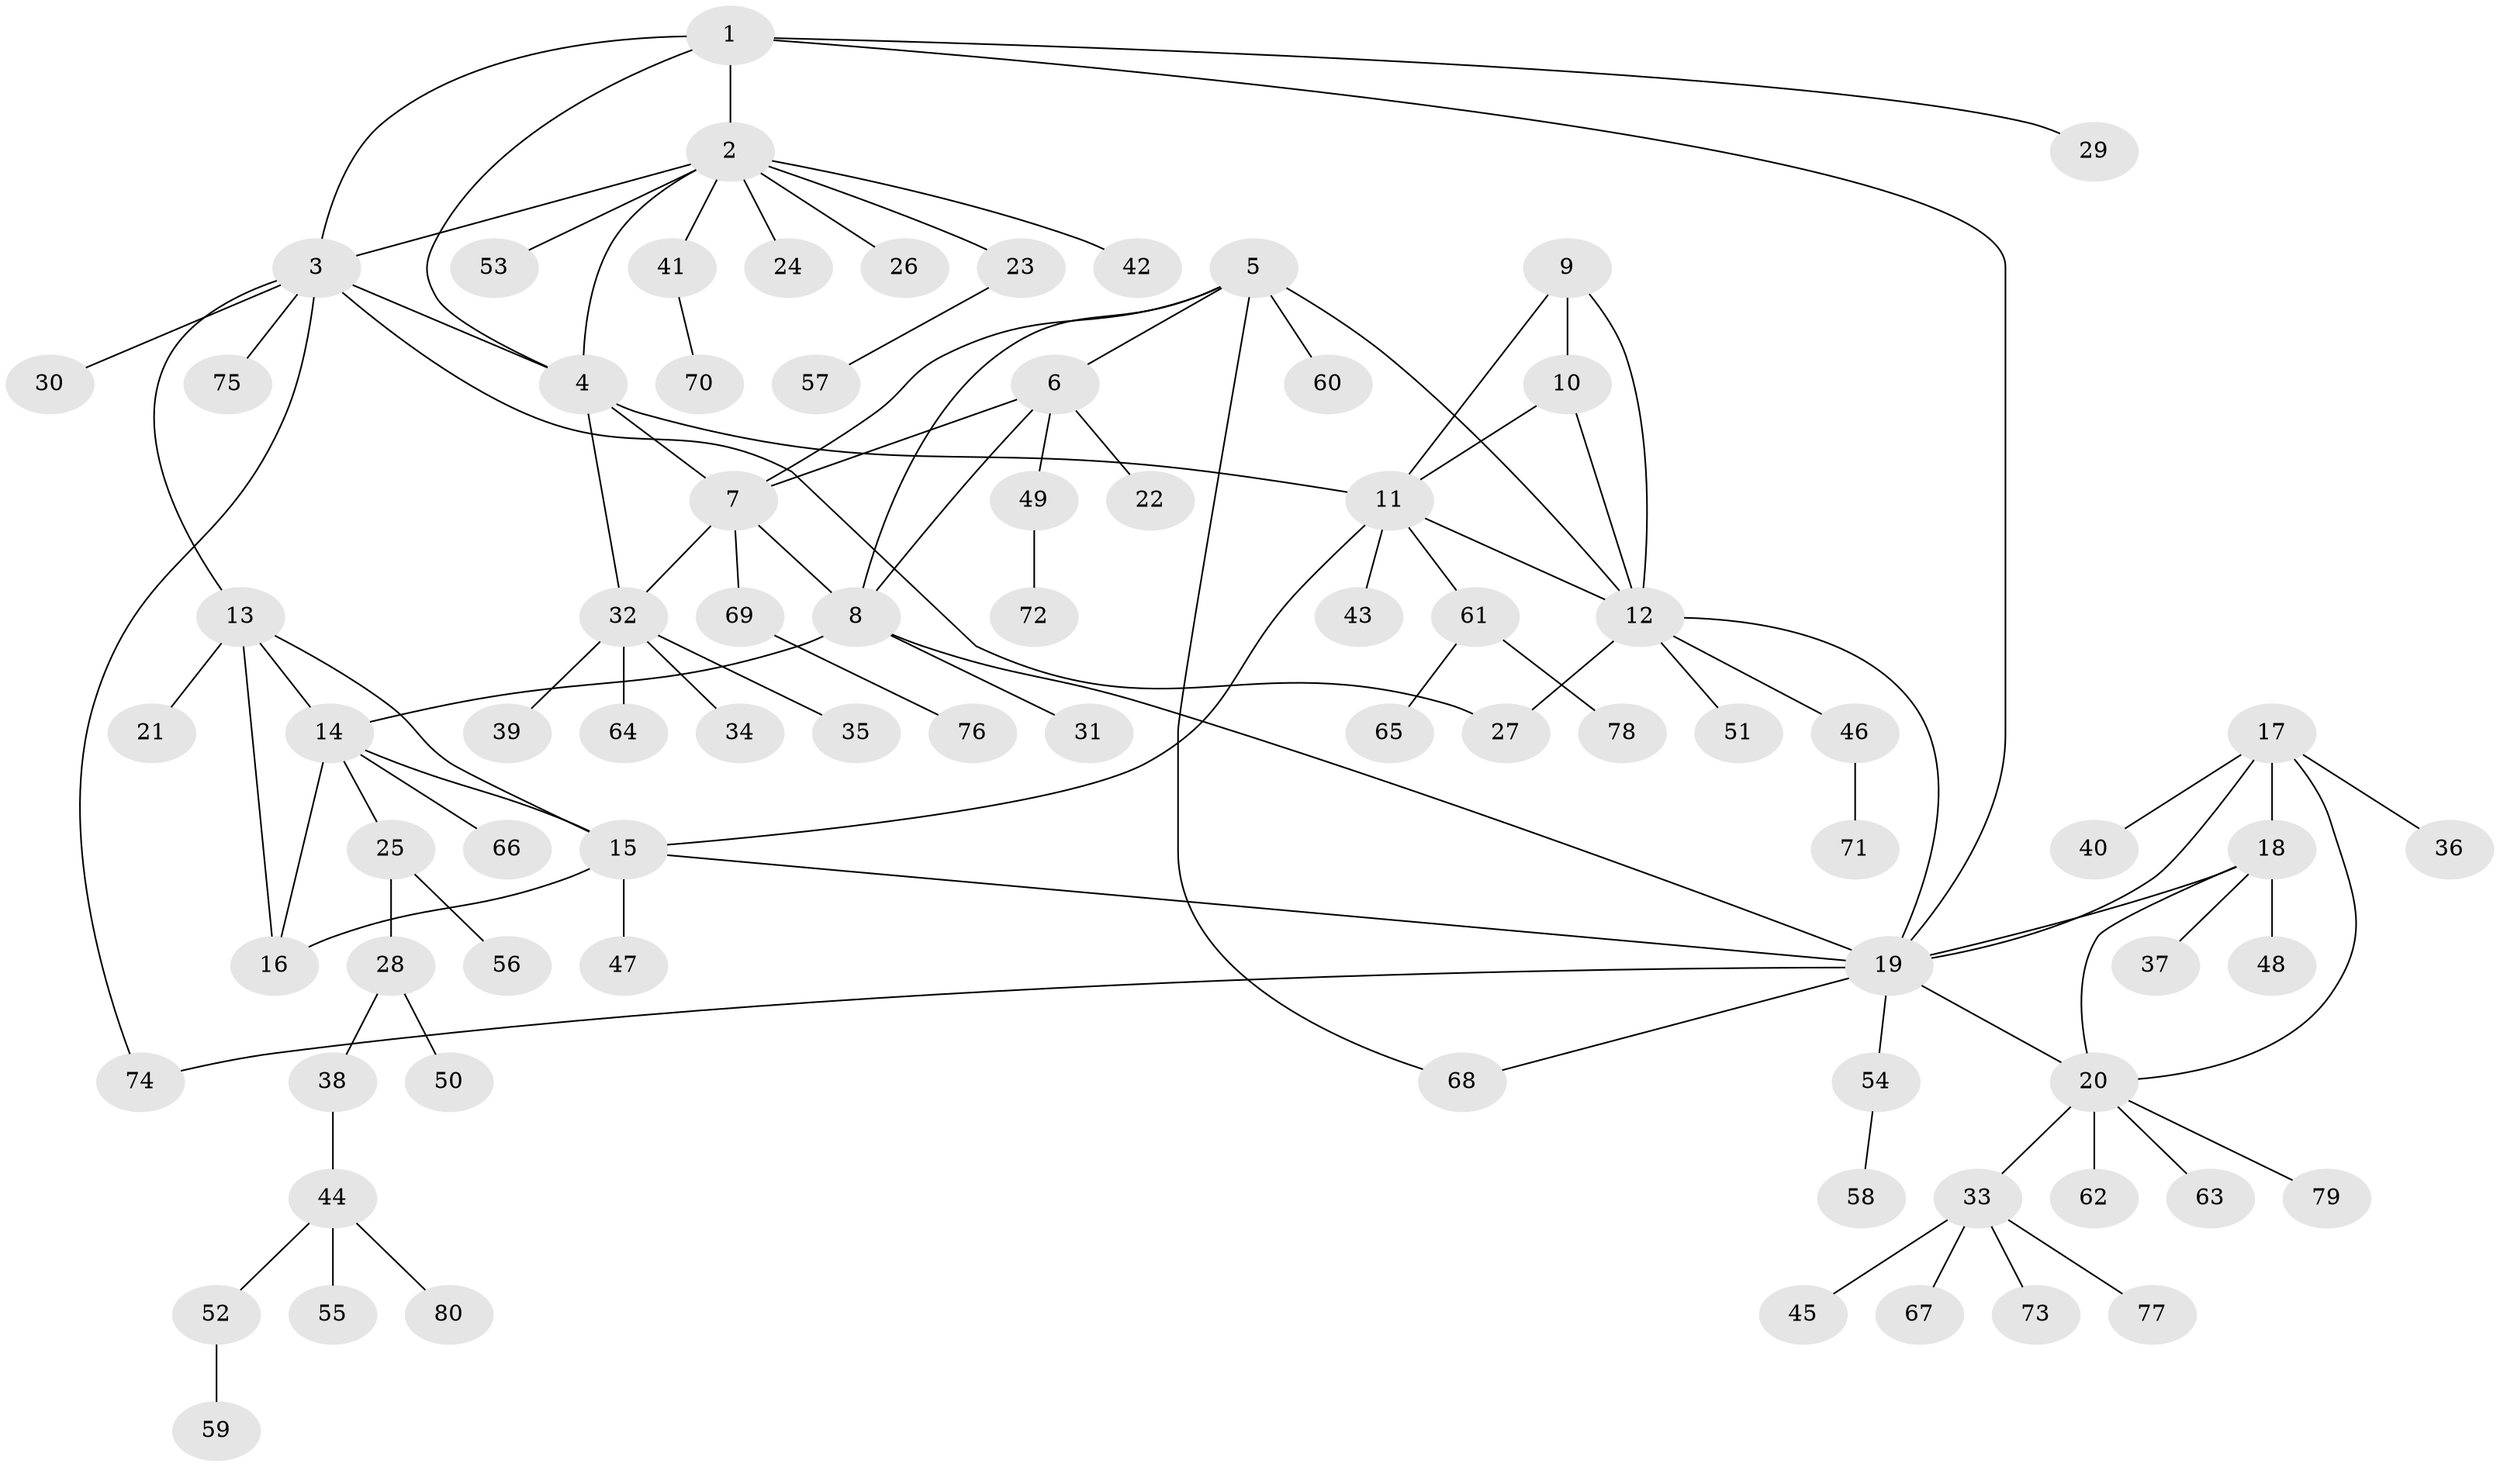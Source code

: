 // Generated by graph-tools (version 1.1) at 2025/26/03/09/25 03:26:41]
// undirected, 80 vertices, 104 edges
graph export_dot {
graph [start="1"]
  node [color=gray90,style=filled];
  1;
  2;
  3;
  4;
  5;
  6;
  7;
  8;
  9;
  10;
  11;
  12;
  13;
  14;
  15;
  16;
  17;
  18;
  19;
  20;
  21;
  22;
  23;
  24;
  25;
  26;
  27;
  28;
  29;
  30;
  31;
  32;
  33;
  34;
  35;
  36;
  37;
  38;
  39;
  40;
  41;
  42;
  43;
  44;
  45;
  46;
  47;
  48;
  49;
  50;
  51;
  52;
  53;
  54;
  55;
  56;
  57;
  58;
  59;
  60;
  61;
  62;
  63;
  64;
  65;
  66;
  67;
  68;
  69;
  70;
  71;
  72;
  73;
  74;
  75;
  76;
  77;
  78;
  79;
  80;
  1 -- 2;
  1 -- 3;
  1 -- 4;
  1 -- 19;
  1 -- 29;
  2 -- 3;
  2 -- 4;
  2 -- 23;
  2 -- 24;
  2 -- 26;
  2 -- 41;
  2 -- 42;
  2 -- 53;
  3 -- 4;
  3 -- 13;
  3 -- 27;
  3 -- 30;
  3 -- 74;
  3 -- 75;
  4 -- 7;
  4 -- 11;
  4 -- 32;
  5 -- 6;
  5 -- 7;
  5 -- 8;
  5 -- 12;
  5 -- 60;
  5 -- 68;
  6 -- 7;
  6 -- 8;
  6 -- 22;
  6 -- 49;
  7 -- 8;
  7 -- 32;
  7 -- 69;
  8 -- 14;
  8 -- 19;
  8 -- 31;
  9 -- 10;
  9 -- 11;
  9 -- 12;
  10 -- 11;
  10 -- 12;
  11 -- 12;
  11 -- 15;
  11 -- 43;
  11 -- 61;
  12 -- 19;
  12 -- 27;
  12 -- 46;
  12 -- 51;
  13 -- 14;
  13 -- 15;
  13 -- 16;
  13 -- 21;
  14 -- 15;
  14 -- 16;
  14 -- 25;
  14 -- 66;
  15 -- 16;
  15 -- 19;
  15 -- 47;
  17 -- 18;
  17 -- 19;
  17 -- 20;
  17 -- 36;
  17 -- 40;
  18 -- 19;
  18 -- 20;
  18 -- 37;
  18 -- 48;
  19 -- 20;
  19 -- 54;
  19 -- 68;
  19 -- 74;
  20 -- 33;
  20 -- 62;
  20 -- 63;
  20 -- 79;
  23 -- 57;
  25 -- 28;
  25 -- 56;
  28 -- 38;
  28 -- 50;
  32 -- 34;
  32 -- 35;
  32 -- 39;
  32 -- 64;
  33 -- 45;
  33 -- 67;
  33 -- 73;
  33 -- 77;
  38 -- 44;
  41 -- 70;
  44 -- 52;
  44 -- 55;
  44 -- 80;
  46 -- 71;
  49 -- 72;
  52 -- 59;
  54 -- 58;
  61 -- 65;
  61 -- 78;
  69 -- 76;
}

